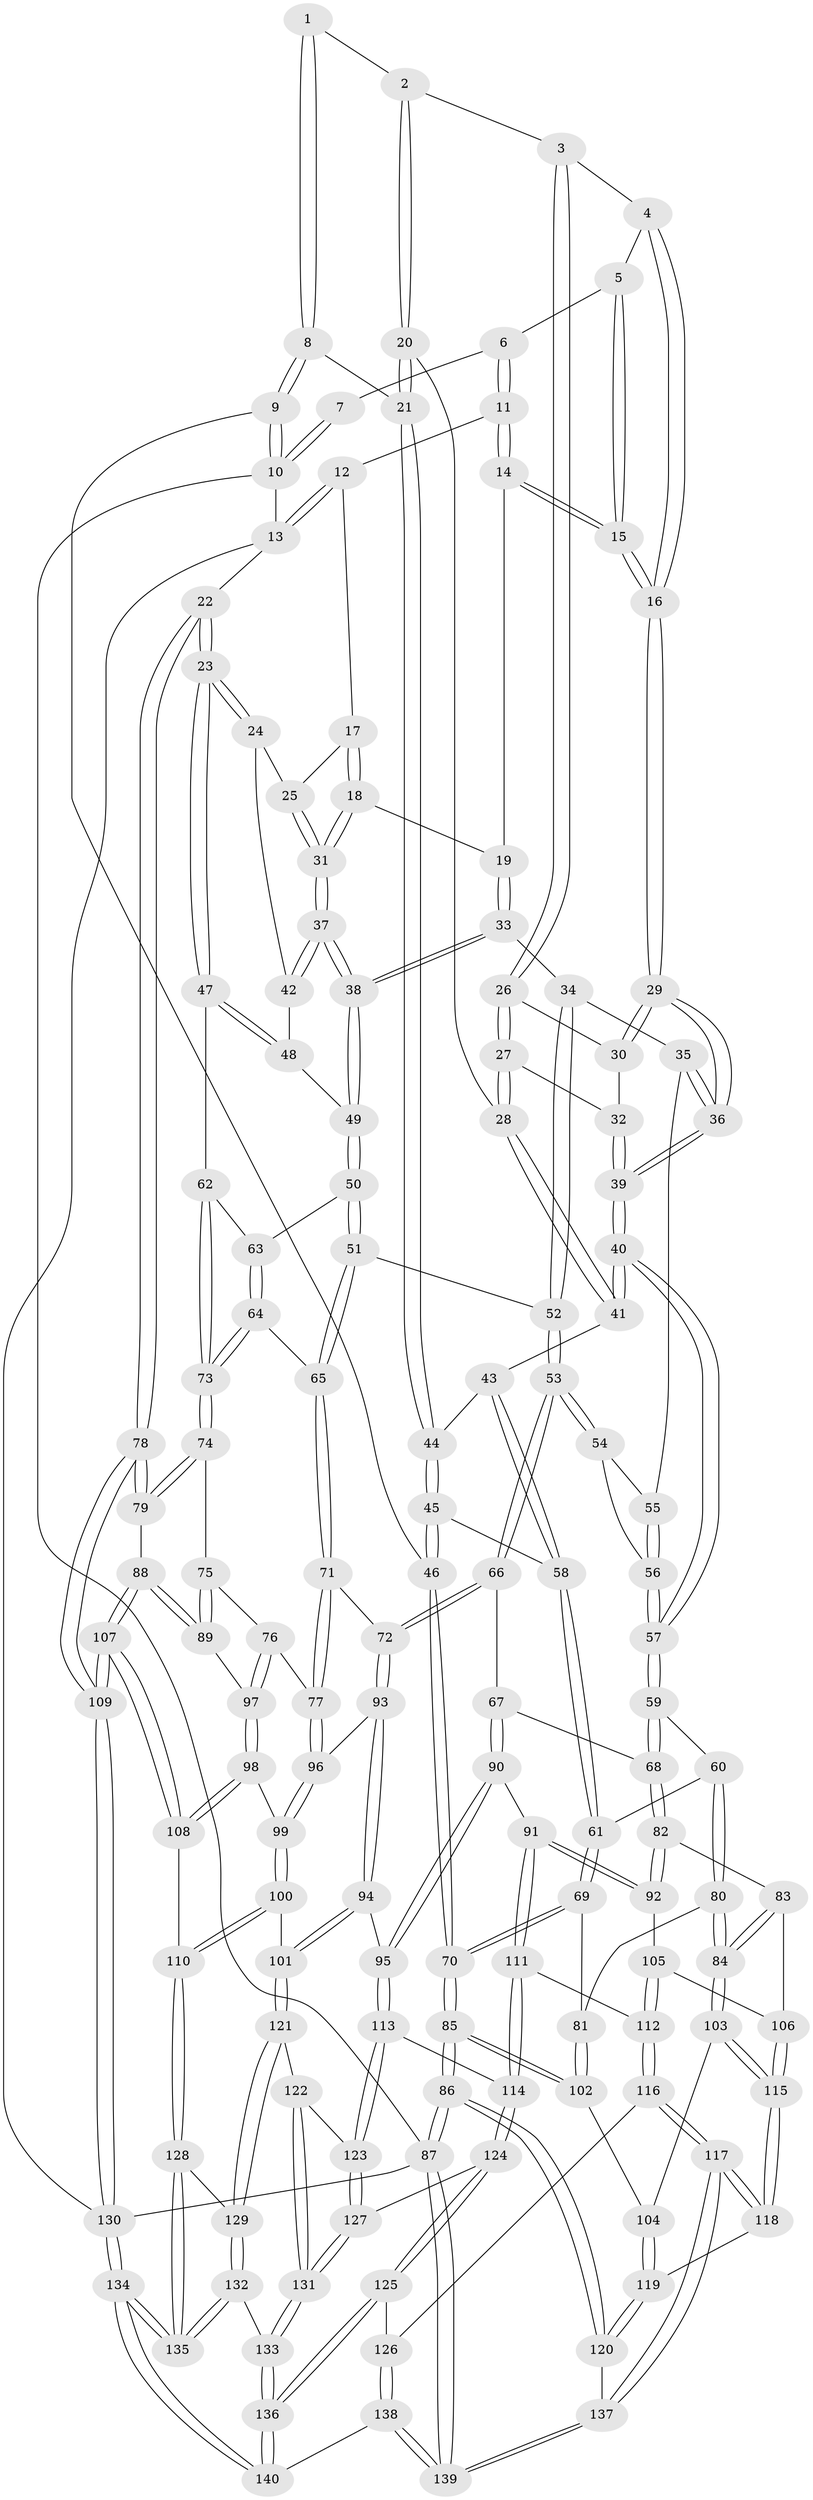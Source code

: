 // coarse degree distribution, {3: 0.5058823529411764, 4: 0.4588235294117647, 2: 0.023529411764705882, 5: 0.011764705882352941}
// Generated by graph-tools (version 1.1) at 2025/38/03/04/25 23:38:30]
// undirected, 140 vertices, 347 edges
graph export_dot {
  node [color=gray90,style=filled];
  1 [pos="+0.18710878134496206+0.051164656673312346"];
  2 [pos="+0.2541627959980188+0.05629413616998195"];
  3 [pos="+0.2654976780419092+0.05355555872204383"];
  4 [pos="+0.29982842451505787+0"];
  5 [pos="+0.33345883986216507+0"];
  6 [pos="+0.3398093865270308+0"];
  7 [pos="+0.12384320757176785+0"];
  8 [pos="+0.05514062577132575+0.07219470299314"];
  9 [pos="+0+0"];
  10 [pos="+0+0"];
  11 [pos="+0.5330914088677423+0"];
  12 [pos="+0.9621675388759627+0"];
  13 [pos="+1+0"];
  14 [pos="+0.5437534502033481+0"];
  15 [pos="+0.3976824389792342+0.15420799831857446"];
  16 [pos="+0.393005041572957+0.16125416689328737"];
  17 [pos="+0.878873307729077+0"];
  18 [pos="+0.705418455992916+0.10285465689621703"];
  19 [pos="+0.5639778815656679+0.0046341882079730026"];
  20 [pos="+0.1147321801791944+0.12982446837565711"];
  21 [pos="+0.10711218309952752+0.12925895838456422"];
  22 [pos="+1+0.30379267372063057"];
  23 [pos="+1+0.30866633108969366"];
  24 [pos="+0.9053030036995083+0.14446478574743574"];
  25 [pos="+0.8753835838043876+0"];
  26 [pos="+0.26718676165645877+0.08075122164017877"];
  27 [pos="+0.22667369435885912+0.14463800306140423"];
  28 [pos="+0.21167217143157013+0.1601590243390155"];
  29 [pos="+0.3922179640935678+0.16399970976127431"];
  30 [pos="+0.2686053466600791+0.08251330602701312"];
  31 [pos="+0.7471144494945291+0.21014274162911217"];
  32 [pos="+0.29719316046392014+0.16326786056132775"];
  33 [pos="+0.5695261101263854+0.21035932672043353"];
  34 [pos="+0.5586357580562205+0.22266280997678406"];
  35 [pos="+0.4976831426715223+0.2556539660990705"];
  36 [pos="+0.3884736905571003+0.2612371296195218"];
  37 [pos="+0.7471196895546666+0.21497470781812966"];
  38 [pos="+0.7457753679722224+0.21765197167495257"];
  39 [pos="+0.37559721799061263+0.2711244587661684"];
  40 [pos="+0.358954315199222+0.2891027115739751"];
  41 [pos="+0.2619867517752007+0.2822850255511938"];
  42 [pos="+0.8506689996046797+0.1881287924071483"];
  43 [pos="+0.19274615849310386+0.30793120275399993"];
  44 [pos="+0.10737655749415118+0.1870028284815815"];
  45 [pos="+0+0.3272240084877612"];
  46 [pos="+0+0.30002366086573806"];
  47 [pos="+1+0.3093936643332266"];
  48 [pos="+0.9129592047772478+0.264146583777002"];
  49 [pos="+0.7655082876779904+0.30001486739125954"];
  50 [pos="+0.7626954262427175+0.34237814007034884"];
  51 [pos="+0.7253470425209941+0.3853853675800311"];
  52 [pos="+0.6762292485141174+0.4055761940383746"];
  53 [pos="+0.6190010594319879+0.45716784495147905"];
  54 [pos="+0.5583161354162878+0.38819546442125114"];
  55 [pos="+0.5399775995822905+0.3601365132985782"];
  56 [pos="+0.43168611891412056+0.4101903239777999"];
  57 [pos="+0.37492092773290947+0.4285071153734286"];
  58 [pos="+0.11735730057882746+0.3876285774456842"];
  59 [pos="+0.37401923026260825+0.4617864424059807"];
  60 [pos="+0.15867828104665652+0.4792905114182465"];
  61 [pos="+0.13485238787401296+0.4540938456645521"];
  62 [pos="+1+0.3654973714012981"];
  63 [pos="+0.8308522934117132+0.3681016105070763"];
  64 [pos="+0.875837582373486+0.4941505773499414"];
  65 [pos="+0.787729190640249+0.48347139526848115"];
  66 [pos="+0.602558578478363+0.496595624097426"];
  67 [pos="+0.5498265408187122+0.5146792953729376"];
  68 [pos="+0.3877433106316739+0.48598132700110525"];
  69 [pos="+0.002599046923433744+0.5392676352059693"];
  70 [pos="+0+0.5371528844543687"];
  71 [pos="+0.77655609471076+0.5216652992134406"];
  72 [pos="+0.6308977448383211+0.5328041099750346"];
  73 [pos="+0.9063695456657338+0.513535917529781"];
  74 [pos="+0.9062489511352454+0.5402624286262799"];
  75 [pos="+0.8975756433449434+0.5478350293298088"];
  76 [pos="+0.7997752099635177+0.5868929384454862"];
  77 [pos="+0.7890950616531146+0.5845278437906304"];
  78 [pos="+1+0.7512627447130489"];
  79 [pos="+0.9857520661422424+0.6107748372804"];
  80 [pos="+0.1622156875238585+0.5088417889364277"];
  81 [pos="+0.06903894131728126+0.6287073348426574"];
  82 [pos="+0.3607350991538814+0.5845512841015421"];
  83 [pos="+0.3478701878198767+0.5925916738411874"];
  84 [pos="+0.23237082050671937+0.651400127666783"];
  85 [pos="+0+0.7246017038099215"];
  86 [pos="+0+0.8765754023623634"];
  87 [pos="+0+1"];
  88 [pos="+0.8742636175636875+0.6664141305773131"];
  89 [pos="+0.8702645369826658+0.6621480670975521"];
  90 [pos="+0.5265557298775216+0.60098841318702"];
  91 [pos="+0.4344640949138136+0.6714439905886689"];
  92 [pos="+0.42870081466985316+0.66768504456932"];
  93 [pos="+0.6483442146040975+0.5659829017694663"];
  94 [pos="+0.6146611826262596+0.7317928471468472"];
  95 [pos="+0.5825998846671987+0.7292765376120808"];
  96 [pos="+0.7385603076060042+0.609812617039109"];
  97 [pos="+0.8339217131209574+0.6534861158615961"];
  98 [pos="+0.7956820672062014+0.6872987065689263"];
  99 [pos="+0.7408313002312681+0.6661780096185673"];
  100 [pos="+0.6663650889163059+0.7595022469710928"];
  101 [pos="+0.6498048480235467+0.7569436283906035"];
  102 [pos="+0.06963557334151582+0.6386912938371286"];
  103 [pos="+0.2101841374971458+0.7064454132103922"];
  104 [pos="+0.10450166591857736+0.6839983366389647"];
  105 [pos="+0.3692365219791151+0.7107417303264782"];
  106 [pos="+0.34490301678024987+0.7218838017944409"];
  107 [pos="+0.9235272997565537+0.8037472873777965"];
  108 [pos="+0.8250074638098505+0.7937504645038519"];
  109 [pos="+1+0.9951222794651999"];
  110 [pos="+0.7439764587223419+0.815757233203678"];
  111 [pos="+0.47964412110320515+0.7527101619917221"];
  112 [pos="+0.4010827189837374+0.7911401641122922"];
  113 [pos="+0.4918082408923508+0.7563193383875384"];
  114 [pos="+0.4879176369321709+0.7560740978907612"];
  115 [pos="+0.2414049702705253+0.8116561758640457"];
  116 [pos="+0.2968099563570509+0.8520201121296803"];
  117 [pos="+0.24815796644729635+0.8420916053890507"];
  118 [pos="+0.24331535804099502+0.8297976769349741"];
  119 [pos="+0+0.7908298841049617"];
  120 [pos="+0+0.8416652479754261"];
  121 [pos="+0.6023835915734648+0.8618090763505186"];
  122 [pos="+0.5958770498838356+0.8661639898278096"];
  123 [pos="+0.5162845578351292+0.8092111775211898"];
  124 [pos="+0.46455407343068195+0.8690220570501265"];
  125 [pos="+0.38518263608186676+0.9115828882175846"];
  126 [pos="+0.35647513542237075+0.8990104173882649"];
  127 [pos="+0.5346827509664767+0.9097759196819888"];
  128 [pos="+0.7316786389171142+0.9009586087429364"];
  129 [pos="+0.6588026750403079+0.9081532526395424"];
  130 [pos="+1+1"];
  131 [pos="+0.5445803151864144+0.9228019755953208"];
  132 [pos="+0.6245747850495214+0.9492393355161056"];
  133 [pos="+0.5420663089428157+0.9891200855712616"];
  134 [pos="+0.9409475542108953+1"];
  135 [pos="+0.7710770866188612+1"];
  136 [pos="+0.5153652883159546+1"];
  137 [pos="+0.2068356738337793+0.9114504693112542"];
  138 [pos="+0.3151192671962018+1"];
  139 [pos="+0.09106258565424602+1"];
  140 [pos="+0.5255421827049703+1"];
  1 -- 2;
  1 -- 8;
  1 -- 8;
  2 -- 3;
  2 -- 20;
  2 -- 20;
  3 -- 4;
  3 -- 26;
  3 -- 26;
  4 -- 5;
  4 -- 16;
  4 -- 16;
  5 -- 6;
  5 -- 15;
  5 -- 15;
  6 -- 7;
  6 -- 11;
  6 -- 11;
  7 -- 10;
  7 -- 10;
  8 -- 9;
  8 -- 9;
  8 -- 21;
  9 -- 10;
  9 -- 10;
  9 -- 46;
  10 -- 13;
  10 -- 87;
  11 -- 12;
  11 -- 14;
  11 -- 14;
  12 -- 13;
  12 -- 13;
  12 -- 17;
  13 -- 22;
  13 -- 130;
  14 -- 15;
  14 -- 15;
  14 -- 19;
  15 -- 16;
  15 -- 16;
  16 -- 29;
  16 -- 29;
  17 -- 18;
  17 -- 18;
  17 -- 25;
  18 -- 19;
  18 -- 31;
  18 -- 31;
  19 -- 33;
  19 -- 33;
  20 -- 21;
  20 -- 21;
  20 -- 28;
  21 -- 44;
  21 -- 44;
  22 -- 23;
  22 -- 23;
  22 -- 78;
  22 -- 78;
  23 -- 24;
  23 -- 24;
  23 -- 47;
  23 -- 47;
  24 -- 25;
  24 -- 42;
  25 -- 31;
  25 -- 31;
  26 -- 27;
  26 -- 27;
  26 -- 30;
  27 -- 28;
  27 -- 28;
  27 -- 32;
  28 -- 41;
  28 -- 41;
  29 -- 30;
  29 -- 30;
  29 -- 36;
  29 -- 36;
  30 -- 32;
  31 -- 37;
  31 -- 37;
  32 -- 39;
  32 -- 39;
  33 -- 34;
  33 -- 38;
  33 -- 38;
  34 -- 35;
  34 -- 52;
  34 -- 52;
  35 -- 36;
  35 -- 36;
  35 -- 55;
  36 -- 39;
  36 -- 39;
  37 -- 38;
  37 -- 38;
  37 -- 42;
  37 -- 42;
  38 -- 49;
  38 -- 49;
  39 -- 40;
  39 -- 40;
  40 -- 41;
  40 -- 41;
  40 -- 57;
  40 -- 57;
  41 -- 43;
  42 -- 48;
  43 -- 44;
  43 -- 58;
  43 -- 58;
  44 -- 45;
  44 -- 45;
  45 -- 46;
  45 -- 46;
  45 -- 58;
  46 -- 70;
  46 -- 70;
  47 -- 48;
  47 -- 48;
  47 -- 62;
  48 -- 49;
  49 -- 50;
  49 -- 50;
  50 -- 51;
  50 -- 51;
  50 -- 63;
  51 -- 52;
  51 -- 65;
  51 -- 65;
  52 -- 53;
  52 -- 53;
  53 -- 54;
  53 -- 54;
  53 -- 66;
  53 -- 66;
  54 -- 55;
  54 -- 56;
  55 -- 56;
  55 -- 56;
  56 -- 57;
  56 -- 57;
  57 -- 59;
  57 -- 59;
  58 -- 61;
  58 -- 61;
  59 -- 60;
  59 -- 68;
  59 -- 68;
  60 -- 61;
  60 -- 80;
  60 -- 80;
  61 -- 69;
  61 -- 69;
  62 -- 63;
  62 -- 73;
  62 -- 73;
  63 -- 64;
  63 -- 64;
  64 -- 65;
  64 -- 73;
  64 -- 73;
  65 -- 71;
  65 -- 71;
  66 -- 67;
  66 -- 72;
  66 -- 72;
  67 -- 68;
  67 -- 90;
  67 -- 90;
  68 -- 82;
  68 -- 82;
  69 -- 70;
  69 -- 70;
  69 -- 81;
  70 -- 85;
  70 -- 85;
  71 -- 72;
  71 -- 77;
  71 -- 77;
  72 -- 93;
  72 -- 93;
  73 -- 74;
  73 -- 74;
  74 -- 75;
  74 -- 79;
  74 -- 79;
  75 -- 76;
  75 -- 89;
  75 -- 89;
  76 -- 77;
  76 -- 97;
  76 -- 97;
  77 -- 96;
  77 -- 96;
  78 -- 79;
  78 -- 79;
  78 -- 109;
  78 -- 109;
  79 -- 88;
  80 -- 81;
  80 -- 84;
  80 -- 84;
  81 -- 102;
  81 -- 102;
  82 -- 83;
  82 -- 92;
  82 -- 92;
  83 -- 84;
  83 -- 84;
  83 -- 106;
  84 -- 103;
  84 -- 103;
  85 -- 86;
  85 -- 86;
  85 -- 102;
  85 -- 102;
  86 -- 87;
  86 -- 87;
  86 -- 120;
  86 -- 120;
  87 -- 139;
  87 -- 139;
  87 -- 130;
  88 -- 89;
  88 -- 89;
  88 -- 107;
  88 -- 107;
  89 -- 97;
  90 -- 91;
  90 -- 95;
  90 -- 95;
  91 -- 92;
  91 -- 92;
  91 -- 111;
  91 -- 111;
  92 -- 105;
  93 -- 94;
  93 -- 94;
  93 -- 96;
  94 -- 95;
  94 -- 101;
  94 -- 101;
  95 -- 113;
  95 -- 113;
  96 -- 99;
  96 -- 99;
  97 -- 98;
  97 -- 98;
  98 -- 99;
  98 -- 108;
  98 -- 108;
  99 -- 100;
  99 -- 100;
  100 -- 101;
  100 -- 110;
  100 -- 110;
  101 -- 121;
  101 -- 121;
  102 -- 104;
  103 -- 104;
  103 -- 115;
  103 -- 115;
  104 -- 119;
  104 -- 119;
  105 -- 106;
  105 -- 112;
  105 -- 112;
  106 -- 115;
  106 -- 115;
  107 -- 108;
  107 -- 108;
  107 -- 109;
  107 -- 109;
  108 -- 110;
  109 -- 130;
  109 -- 130;
  110 -- 128;
  110 -- 128;
  111 -- 112;
  111 -- 114;
  111 -- 114;
  112 -- 116;
  112 -- 116;
  113 -- 114;
  113 -- 123;
  113 -- 123;
  114 -- 124;
  114 -- 124;
  115 -- 118;
  115 -- 118;
  116 -- 117;
  116 -- 117;
  116 -- 126;
  117 -- 118;
  117 -- 118;
  117 -- 137;
  117 -- 137;
  118 -- 119;
  119 -- 120;
  119 -- 120;
  120 -- 137;
  121 -- 122;
  121 -- 129;
  121 -- 129;
  122 -- 123;
  122 -- 131;
  122 -- 131;
  123 -- 127;
  123 -- 127;
  124 -- 125;
  124 -- 125;
  124 -- 127;
  125 -- 126;
  125 -- 136;
  125 -- 136;
  126 -- 138;
  126 -- 138;
  127 -- 131;
  127 -- 131;
  128 -- 129;
  128 -- 135;
  128 -- 135;
  129 -- 132;
  129 -- 132;
  130 -- 134;
  130 -- 134;
  131 -- 133;
  131 -- 133;
  132 -- 133;
  132 -- 135;
  132 -- 135;
  133 -- 136;
  133 -- 136;
  134 -- 135;
  134 -- 135;
  134 -- 140;
  134 -- 140;
  136 -- 140;
  136 -- 140;
  137 -- 139;
  137 -- 139;
  138 -- 139;
  138 -- 139;
  138 -- 140;
}
